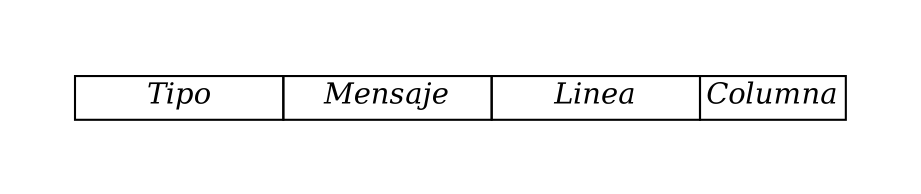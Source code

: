 digraph G{
graph [pad="0.5", nodesep="0.5", ranksep="2"]
node[shape = plain]
rankdir = LR;
Baz [label=<
<table border="0" cellborder="1" cellspacing="0"><tr>
<td width='100'><i>Tipo</i></td>
<td width='100'><i>Mensaje</i></td>
<td width='100'><i>Linea</i></td>
<td><i width='100'>Columna</i></td> </tr>

</table>>];}
